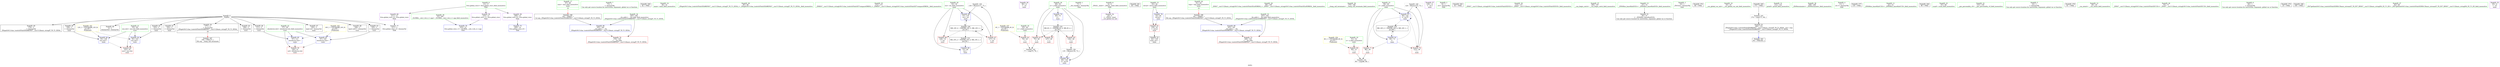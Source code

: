 digraph "SVFG" {
	label="SVFG";

	Node0x5585a27dd570 [shape=record,color=grey,label="{NodeID: 0\nNullPtr}"];
	Node0x5585a27dd570 -> Node0x5585a27f3540[style=solid];
	Node0x5585a27dd570 -> Node0x5585a27f3640[style=solid];
	Node0x5585a27dd570 -> Node0x5585a27f3710[style=solid];
	Node0x5585a27dd570 -> Node0x5585a27f37e0[style=solid];
	Node0x5585a27dd570 -> Node0x5585a27f38b0[style=solid];
	Node0x5585a27dd570 -> Node0x5585a27f3980[style=solid];
	Node0x5585a27dd570 -> Node0x5585a27f3a50[style=solid];
	Node0x5585a27dd570 -> Node0x5585a27f3b20[style=solid];
	Node0x5585a27dd570 -> Node0x5585a27f4c10[style=solid];
	Node0x5585a27dd570 -> Node0x5585a27f4ce0[style=solid];
	Node0x5585a27dd570 -> Node0x5585a27f4db0[style=solid];
	Node0x5585a27dd570 -> Node0x5585a27f64c0[style=solid];
	Node0x5585a27f6f80 [shape=record,color=blue,label="{NodeID: 90\n165\<--162\n__rhs.addr\<--__rhs\n_ZStgeIcSt11char_traitsIcESaIcEEbRKNSt7__cxx1112basic_stringIT_T0_T1_EESA_\n}"];
	Node0x5585a27f6f80 -> Node0x5585a27f61f0[style=dashed];
	Node0x5585a27ddc60 [shape=record,color=green,label="{NodeID: 7\n73\<--1\n\<--dummyObj\nCan only get source location for instruction, argument, global var or function.}"];
	Node0x5585a2808f80 [shape=record,color=black,label="{NodeID: 180\n82 = PHI()\n}"];
	Node0x5585a27f1d80 [shape=record,color=green,label="{NodeID: 14\n40\<--41\nmain\<--main_field_insensitive\n}"];
	Node0x5585a28096b0 [shape=record,color=black,label="{NodeID: 187\n194 = PHI(177, )\n0th arg __clang_call_terminate }"];
	Node0x5585a27f2360 [shape=record,color=green,label="{NodeID: 21\n55\<--56\nexn.slot\<--exn.slot_field_insensitive\nmain\n}"];
	Node0x5585a27f2360 -> Node0x5585a27f5de0[style=solid];
	Node0x5585a27f2360 -> Node0x5585a27f6900[style=solid];
	Node0x5585a27f2360 -> Node0x5585a27f6aa0[style=solid];
	Node0x5585a27f29a0 [shape=record,color=green,label="{NodeID: 28\n95\<--96\n_ZStgeIcSt11char_traitsIcESaIcEEbRKNSt7__cxx1112basic_stringIT_T0_T1_EESA_\<--_ZStgeIcSt11char_traitsIcESaIcEEbRKNSt7__cxx1112basic_stringIT_T0_T1_EESA__field_insensitive\n}"];
	Node0x5585a27f3040 [shape=record,color=green,label="{NodeID: 35\n172\<--173\n_ZNKSt7__cxx1112basic_stringIcSt11char_traitsIcESaIcEE7compareERKS4_\<--_ZNKSt7__cxx1112basic_stringIcSt11char_traitsIcESaIcEE7compareERKS4__field_insensitive\n}"];
	Node0x5585a27f3710 [shape=record,color=black,label="{NodeID: 42\n103\<--3\n\<--dummyVal\nmain\n}"];
	Node0x5585a27f3710 -> Node0x5585a27f6900[style=solid];
	Node0x5585a27f4ce0 [shape=record,color=black,label="{NodeID: 49\n176\<--3\n\<--dummyVal\n_ZStgeIcSt11char_traitsIcESaIcEEbRKNSt7__cxx1112basic_stringIT_T0_T1_EESA_\n}"];
	Node0x5585a27fa1f0 [shape=record,color=grey,label="{NodeID: 139\n118 = Binary(117, 73, )\n}"];
	Node0x5585a27fa1f0 -> Node0x5585a27f6c40[style=solid];
	Node0x5585a27f52c0 [shape=record,color=purple,label="{NodeID: 56\n80\<--8\n\<--.str\nmain\n}"];
	Node0x5585a27f5900 [shape=record,color=red,label="{NodeID: 63\n75\<--49\n\<--x\nmain\n}"];
	Node0x5585a27f5900 -> Node0x5585a27fa670[style=solid];
	Node0x5585a2801530 [shape=record,color=black,label="{NodeID: 153\nMR_10V_2 = PHI(MR_10V_4, MR_10V_1, )\npts\{54 \}\n}"];
	Node0x5585a2801530 -> Node0x5585a27f6760[style=dashed];
	Node0x5585a27f5eb0 [shape=record,color=red,label="{NodeID: 70\n144\<--57\nsel\<--ehselector.slot\nmain\n}"];
	Node0x5585a27f64c0 [shape=record,color=blue, style = dotted,label="{NodeID: 77\n211\<--3\nllvm.global_ctors_2\<--dummyVal\nGlob }"];
	Node0x5585a27f6aa0 [shape=record,color=blue,label="{NodeID: 84\n55\<--109\nexn.slot\<--\nmain\n}"];
	Node0x5585a27f6aa0 -> Node0x5585a27f5de0[style=dashed];
	Node0x5585a27de5d0 [shape=record,color=green,label="{NodeID: 1\n7\<--1\n__dso_handle\<--dummyObj\nGlob }"];
	Node0x5585a27dde70 [shape=record,color=green,label="{NodeID: 8\n4\<--6\n_ZStL8__ioinit\<--_ZStL8__ioinit_field_insensitive\nGlob }"];
	Node0x5585a27dde70 -> Node0x5585a27f5120[style=solid];
	Node0x5585a2809080 [shape=record,color=black,label="{NodeID: 181\n85 = PHI()\n}"];
	Node0x5585a27f1e80 [shape=record,color=green,label="{NodeID: 15\n43\<--44\nretval\<--retval_field_insensitive\nmain\n}"];
	Node0x5585a27f1e80 -> Node0x5585a27f5760[style=solid];
	Node0x5585a27f1e80 -> Node0x5585a27f65c0[style=solid];
	Node0x5585a2809870 [shape=record,color=black,label="{NodeID: 188\n161 = PHI(61, )\n0th arg _ZStgeIcSt11char_traitsIcESaIcEEbRKNSt7__cxx1112basic_stringIT_T0_T1_EESA_ }"];
	Node0x5585a2809870 -> Node0x5585a27f6eb0[style=solid];
	Node0x5585a27f2430 [shape=record,color=green,label="{NodeID: 22\n57\<--58\nehselector.slot\<--ehselector.slot_field_insensitive\nmain\n}"];
	Node0x5585a27f2430 -> Node0x5585a27f5eb0[style=solid];
	Node0x5585a27f2430 -> Node0x5585a27f69d0[style=solid];
	Node0x5585a27f2430 -> Node0x5585a27f6b70[style=solid];
	Node0x5585a27f2aa0 [shape=record,color=green,label="{NodeID: 29\n99\<--100\n_ZNSt7__cxx1112basic_stringIcSt11char_traitsIcESaIcEEaSERKS4_\<--_ZNSt7__cxx1112basic_stringIcSt11char_traitsIcESaIcEEaSERKS4__field_insensitive\n}"];
	Node0x5585a27f3140 [shape=record,color=green,label="{NodeID: 36\n179\<--180\n__clang_call_terminate\<--__clang_call_terminate_field_insensitive\n}"];
	Node0x5585a27f37e0 [shape=record,color=black,label="{NodeID: 43\n105\<--3\n\<--dummyVal\nmain\n}"];
	Node0x5585a27f37e0 -> Node0x5585a27f69d0[style=solid];
	Node0x5585a27f4db0 [shape=record,color=black,label="{NodeID: 50\n177\<--3\n\<--dummyVal\n_ZStgeIcSt11char_traitsIcESaIcEEbRKNSt7__cxx1112basic_stringIT_T0_T1_EESA_\n|{<s0>18}}"];
	Node0x5585a27f4db0:s0 -> Node0x5585a28096b0[style=solid,color=red];
	Node0x5585a27fa370 [shape=record,color=grey,label="{NodeID: 140\n124 = Binary(123, 73, )\n}"];
	Node0x5585a27fa370 -> Node0x5585a27f6d10[style=solid];
	Node0x5585a27f5390 [shape=record,color=purple,label="{NodeID: 57\n129\<--11\n\<--.str.1\nmain\n}"];
	Node0x5585a27f59d0 [shape=record,color=red,label="{NodeID: 64\n127\<--49\n\<--x\nmain\n}"];
	Node0x5585a2801a30 [shape=record,color=black,label="{NodeID: 154\nMR_16V_2 = PHI(MR_16V_4, MR_16V_1, )\npts\{60 \}\n}"];
	Node0x5585a2801a30 -> Node0x5585a27f6830[style=dashed];
	Node0x5585a27f5f80 [shape=record,color=red,label="{NodeID: 71\n88\<--59\n\<--i\nmain\n}"];
	Node0x5585a27f5f80 -> Node0x5585a27fa4f0[style=solid];
	Node0x5585a2803170 [shape=record,color=yellow,style=double,label="{NodeID: 161\n12V_1 = ENCHI(MR_12V_0)\npts\{56 \}\nFun[main]}"];
	Node0x5585a2803170 -> Node0x5585a27f6900[style=dashed];
	Node0x5585a2803170 -> Node0x5585a27f6aa0[style=dashed];
	Node0x5585a27f65c0 [shape=record,color=blue,label="{NodeID: 78\n43\<--64\nretval\<--\nmain\n}"];
	Node0x5585a27f65c0 -> Node0x5585a27f5760[style=dashed];
	Node0x5585a27f6b70 [shape=record,color=blue,label="{NodeID: 85\n57\<--111\nehselector.slot\<--\nmain\n}"];
	Node0x5585a27f6b70 -> Node0x5585a27f5eb0[style=dashed];
	Node0x5585a27deec0 [shape=record,color=green,label="{NodeID: 2\n8\<--1\n.str\<--dummyObj\nGlob }"];
	Node0x5585a27ddf00 [shape=record,color=green,label="{NodeID: 9\n13\<--17\nllvm.global_ctors\<--llvm.global_ctors_field_insensitive\nGlob }"];
	Node0x5585a27ddf00 -> Node0x5585a27f5460[style=solid];
	Node0x5585a27ddf00 -> Node0x5585a27f5560[style=solid];
	Node0x5585a27ddf00 -> Node0x5585a27f5660[style=solid];
	Node0x5585a2809180 [shape=record,color=black,label="{NodeID: 182\n93 = PHI()\n}"];
	Node0x5585a27f1f50 [shape=record,color=green,label="{NodeID: 16\n45\<--46\nt\<--t_field_insensitive\nmain\n}"];
	Node0x5585a27f1f50 -> Node0x5585a27f5830[style=solid];
	Node0x5585a280bba0 [shape=record,color=black,label="{NodeID: 189\n162 = PHI(47, )\n1st arg _ZStgeIcSt11char_traitsIcESaIcEEbRKNSt7__cxx1112basic_stringIT_T0_T1_EESA_ }"];
	Node0x5585a280bba0 -> Node0x5585a27f6f80[style=solid];
	Node0x5585a27f2500 [shape=record,color=green,label="{NodeID: 23\n59\<--60\ni\<--i_field_insensitive\nmain\n}"];
	Node0x5585a27f2500 -> Node0x5585a27f5f80[style=solid];
	Node0x5585a27f2500 -> Node0x5585a27f6050[style=solid];
	Node0x5585a27f2500 -> Node0x5585a27f6830[style=solid];
	Node0x5585a27f2500 -> Node0x5585a27f6d10[style=solid];
	Node0x5585a27f2ba0 [shape=record,color=green,label="{NodeID: 30\n114\<--115\n_ZNSt7__cxx1112basic_stringIcSt11char_traitsIcESaIcEED1Ev\<--_ZNSt7__cxx1112basic_stringIcSt11char_traitsIcESaIcEED1Ev_field_insensitive\n}"];
	Node0x5585a27f3240 [shape=record,color=green,label="{NodeID: 37\n196\<--197\n__cxa_begin_catch\<--__cxa_begin_catch_field_insensitive\n}"];
	Node0x5585a27f38b0 [shape=record,color=black,label="{NodeID: 44\n108\<--3\n\<--dummyVal\nmain\n}"];
	Node0x5585a27f4e80 [shape=record,color=black,label="{NodeID: 51\n26\<--27\n\<--_ZNSt8ios_base4InitD1Ev\nCan only get source location for instruction, argument, global var or function.}"];
	Node0x5585a27fa4f0 [shape=record,color=grey,label="{NodeID: 141\n90 = cmp(88, 89, )\n}"];
	Node0x5585a27f5460 [shape=record,color=purple,label="{NodeID: 58\n209\<--13\nllvm.global_ctors_0\<--llvm.global_ctors\nGlob }"];
	Node0x5585a27f5460 -> Node0x5585a27f62c0[style=solid];
	Node0x5585a27f5aa0 [shape=record,color=red,label="{NodeID: 65\n134\<--49\n\<--x\nmain\n}"];
	Node0x5585a27f5aa0 -> Node0x5585a27fa070[style=solid];
	Node0x5585a27f6050 [shape=record,color=red,label="{NodeID: 72\n123\<--59\n\<--i\nmain\n}"];
	Node0x5585a27f6050 -> Node0x5585a27fa370[style=solid];
	Node0x5585a2803250 [shape=record,color=yellow,style=double,label="{NodeID: 162\n14V_1 = ENCHI(MR_14V_0)\npts\{58 \}\nFun[main]}"];
	Node0x5585a2803250 -> Node0x5585a27f69d0[style=dashed];
	Node0x5585a2803250 -> Node0x5585a27f6b70[style=dashed];
	Node0x5585a27f6690 [shape=record,color=blue,label="{NodeID: 79\n49\<--73\nx\<--\nmain\n}"];
	Node0x5585a27f6690 -> Node0x5585a2801030[style=dashed];
	Node0x5585a27f6c40 [shape=record,color=blue,label="{NodeID: 86\n53\<--118\nres\<--inc\nmain\n}"];
	Node0x5585a27f6c40 -> Node0x5585a27fe830[style=dashed];
	Node0x5585a27dd710 [shape=record,color=green,label="{NodeID: 3\n10\<--1\n_ZSt3cin\<--dummyObj\nGlob }"];
	Node0x5585a2809d70 [shape=record,color=black,label="{NodeID: 176\n66 = PHI()\n}"];
	Node0x5585a27ddfc0 [shape=record,color=green,label="{NodeID: 10\n18\<--19\n__cxx_global_var_init\<--__cxx_global_var_init_field_insensitive\n}"];
	Node0x5585a2809280 [shape=record,color=black,label="{NodeID: 183\n94 = PHI(160, )\n}"];
	Node0x5585a27f2020 [shape=record,color=green,label="{NodeID: 17\n47\<--48\nmax\<--max_field_insensitive\nmain\n|{<s0>10}}"];
	Node0x5585a27f2020:s0 -> Node0x5585a280bba0[style=solid,color=red];
	Node0x5585a27f25d0 [shape=record,color=green,label="{NodeID: 24\n61\<--62\ntmp\<--tmp_field_insensitive\nmain\n|{<s0>10}}"];
	Node0x5585a27f25d0:s0 -> Node0x5585a2809870[style=solid,color=red];
	Node0x5585a27f2ca0 [shape=record,color=green,label="{NodeID: 31\n131\<--132\nprintf\<--printf_field_insensitive\n}"];
	Node0x5585a27f3340 [shape=record,color=green,label="{NodeID: 38\n199\<--200\n_ZSt9terminatev\<--_ZSt9terminatev_field_insensitive\n}"];
	Node0x5585a27f3980 [shape=record,color=black,label="{NodeID: 45\n109\<--3\n\<--dummyVal\nmain\n}"];
	Node0x5585a27f3980 -> Node0x5585a27f6aa0[style=solid];
	Node0x5585a27f4f80 [shape=record,color=black,label="{NodeID: 52\n42\<--139\nmain_ret\<--\nmain\n}"];
	Node0x5585a27fa670 [shape=record,color=grey,label="{NodeID: 142\n77 = cmp(75, 76, )\n}"];
	Node0x5585a27f5560 [shape=record,color=purple,label="{NodeID: 59\n210\<--13\nllvm.global_ctors_1\<--llvm.global_ctors\nGlob }"];
	Node0x5585a27f5560 -> Node0x5585a27f63c0[style=solid];
	Node0x5585a27f5b70 [shape=record,color=red,label="{NodeID: 66\n89\<--51\n\<--n\nmain\n}"];
	Node0x5585a27f5b70 -> Node0x5585a27fa4f0[style=solid];
	Node0x5585a27f6120 [shape=record,color=red,label="{NodeID: 73\n169\<--163\n\<--__lhs.addr\n_ZStgeIcSt11char_traitsIcESaIcEEbRKNSt7__cxx1112basic_stringIT_T0_T1_EESA_\n}"];
	Node0x5585a27f6760 [shape=record,color=blue,label="{NodeID: 80\n53\<--64\nres\<--\nmain\n}"];
	Node0x5585a27f6760 -> Node0x5585a27fe830[style=dashed];
	Node0x5585a27f6d10 [shape=record,color=blue,label="{NodeID: 87\n59\<--124\ni\<--inc15\nmain\n}"];
	Node0x5585a27f6d10 -> Node0x5585a27f5f80[style=dashed];
	Node0x5585a27f6d10 -> Node0x5585a27f6050[style=dashed];
	Node0x5585a27f6d10 -> Node0x5585a27f6d10[style=dashed];
	Node0x5585a27f6d10 -> Node0x5585a2801a30[style=dashed];
	Node0x5585a27dd7a0 [shape=record,color=green,label="{NodeID: 4\n11\<--1\n.str.1\<--dummyObj\nGlob }"];
	Node0x5585a2809ca0 [shape=record,color=black,label="{NodeID: 177\n130 = PHI()\n}"];
	Node0x5585a27de080 [shape=record,color=green,label="{NodeID: 11\n22\<--23\n_ZNSt8ios_base4InitC1Ev\<--_ZNSt8ios_base4InitC1Ev_field_insensitive\n}"];
	Node0x5585a28093e0 [shape=record,color=black,label="{NodeID: 184\n98 = PHI()\n}"];
	Node0x5585a27f20f0 [shape=record,color=green,label="{NodeID: 18\n49\<--50\nx\<--x_field_insensitive\nmain\n}"];
	Node0x5585a27f20f0 -> Node0x5585a27f5900[style=solid];
	Node0x5585a27f20f0 -> Node0x5585a27f59d0[style=solid];
	Node0x5585a27f20f0 -> Node0x5585a27f5aa0[style=solid];
	Node0x5585a27f20f0 -> Node0x5585a27f6690[style=solid];
	Node0x5585a27f20f0 -> Node0x5585a27f6de0[style=solid];
	Node0x5585a27f26a0 [shape=record,color=green,label="{NodeID: 25\n67\<--68\nscanf\<--scanf_field_insensitive\n}"];
	Node0x5585a27f2da0 [shape=record,color=green,label="{NodeID: 32\n153\<--154\n__gxx_personality_v0\<--__gxx_personality_v0_field_insensitive\n}"];
	Node0x5585a27f3440 [shape=record,color=green,label="{NodeID: 39\n15\<--205\n_GLOBAL__sub_I_lch_2_1.cpp\<--_GLOBAL__sub_I_lch_2_1.cpp_field_insensitive\n}"];
	Node0x5585a27f3440 -> Node0x5585a27f63c0[style=solid];
	Node0x5585a27f3a50 [shape=record,color=black,label="{NodeID: 46\n111\<--3\n\<--dummyVal\nmain\n}"];
	Node0x5585a27f3a50 -> Node0x5585a27f6b70[style=solid];
	Node0x5585a27f5050 [shape=record,color=black,label="{NodeID: 53\n160\<--174\n_ZStgeIcSt11char_traitsIcESaIcEEbRKNSt7__cxx1112basic_stringIT_T0_T1_EESA__ret\<--cmp\n_ZStgeIcSt11char_traitsIcESaIcEEbRKNSt7__cxx1112basic_stringIT_T0_T1_EESA_\n|{<s0>10}}"];
	Node0x5585a27f5050:s0 -> Node0x5585a2809280[style=solid,color=blue];
	Node0x5585a27fa7f0 [shape=record,color=grey,label="{NodeID: 143\n174 = cmp(171, 64, )\n}"];
	Node0x5585a27fa7f0 -> Node0x5585a27f5050[style=solid];
	Node0x5585a27f5660 [shape=record,color=purple,label="{NodeID: 60\n211\<--13\nllvm.global_ctors_2\<--llvm.global_ctors\nGlob }"];
	Node0x5585a27f5660 -> Node0x5585a27f64c0[style=solid];
	Node0x5585a27f5c40 [shape=record,color=red,label="{NodeID: 67\n117\<--53\n\<--res\nmain\n}"];
	Node0x5585a27f5c40 -> Node0x5585a27fa1f0[style=solid];
	Node0x5585a26a3b10 [shape=record,color=yellow,style=double,label="{NodeID: 157\n4V_1 = ENCHI(MR_4V_0)\npts\{46 \}\nFun[main]}"];
	Node0x5585a26a3b10 -> Node0x5585a27f5830[style=dashed];
	Node0x5585a27f61f0 [shape=record,color=red,label="{NodeID: 74\n170\<--165\n\<--__rhs.addr\n_ZStgeIcSt11char_traitsIcESaIcEEbRKNSt7__cxx1112basic_stringIT_T0_T1_EESA_\n}"];
	Node0x5585a27f6830 [shape=record,color=blue,label="{NodeID: 81\n59\<--73\ni\<--\nmain\n}"];
	Node0x5585a27f6830 -> Node0x5585a27f5f80[style=dashed];
	Node0x5585a27f6830 -> Node0x5585a27f6050[style=dashed];
	Node0x5585a27f6830 -> Node0x5585a27f6d10[style=dashed];
	Node0x5585a27f6830 -> Node0x5585a2801a30[style=dashed];
	Node0x5585a27f6de0 [shape=record,color=blue,label="{NodeID: 88\n49\<--135\nx\<--inc19\nmain\n}"];
	Node0x5585a27f6de0 -> Node0x5585a2801030[style=dashed];
	Node0x5585a27ddb40 [shape=record,color=green,label="{NodeID: 5\n14\<--1\n\<--dummyObj\nCan only get source location for instruction, argument, global var or function.}"];
	Node0x5585a2808d80 [shape=record,color=black,label="{NodeID: 178\n81 = PHI()\n}"];
	Node0x5585a27de140 [shape=record,color=green,label="{NodeID: 12\n28\<--29\n__cxa_atexit\<--__cxa_atexit_field_insensitive\n}"];
	Node0x5585a28094b0 [shape=record,color=black,label="{NodeID: 185\n171 = PHI()\n}"];
	Node0x5585a28094b0 -> Node0x5585a27fa7f0[style=solid];
	Node0x5585a27f21c0 [shape=record,color=green,label="{NodeID: 19\n51\<--52\nn\<--n_field_insensitive\nmain\n}"];
	Node0x5585a27f21c0 -> Node0x5585a27f5b70[style=solid];
	Node0x5585a27f27a0 [shape=record,color=green,label="{NodeID: 26\n70\<--71\n_ZNSt7__cxx1112basic_stringIcSt11char_traitsIcESaIcEEC1Ev\<--_ZNSt7__cxx1112basic_stringIcSt11char_traitsIcESaIcEEC1Ev_field_insensitive\n}"];
	Node0x5585a27f2ea0 [shape=record,color=green,label="{NodeID: 33\n163\<--164\n__lhs.addr\<--__lhs.addr_field_insensitive\n_ZStgeIcSt11char_traitsIcESaIcEEbRKNSt7__cxx1112basic_stringIT_T0_T1_EESA_\n}"];
	Node0x5585a27f2ea0 -> Node0x5585a27f6120[style=solid];
	Node0x5585a27f2ea0 -> Node0x5585a27f6eb0[style=solid];
	Node0x5585a27f3540 [shape=record,color=black,label="{NodeID: 40\n2\<--3\ndummyVal\<--dummyVal\n}"];
	Node0x5585a27f3b20 [shape=record,color=black,label="{NodeID: 47\n145\<--3\nlpad.val\<--dummyVal\nmain\n}"];
	Node0x5585a27f5120 [shape=record,color=purple,label="{NodeID: 54\n24\<--4\n\<--_ZStL8__ioinit\n__cxx_global_var_init\n}"];
	Node0x5585a27fe830 [shape=record,color=black,label="{NodeID: 144\nMR_10V_4 = PHI(MR_10V_5, MR_10V_3, )\npts\{54 \}\n}"];
	Node0x5585a27fe830 -> Node0x5585a27f5c40[style=dashed];
	Node0x5585a27fe830 -> Node0x5585a27f5d10[style=dashed];
	Node0x5585a27fe830 -> Node0x5585a27f6c40[style=dashed];
	Node0x5585a27fe830 -> Node0x5585a27fe830[style=dashed];
	Node0x5585a27fe830 -> Node0x5585a2801530[style=dashed];
	Node0x5585a27f5760 [shape=record,color=red,label="{NodeID: 61\n139\<--43\n\<--retval\nmain\n}"];
	Node0x5585a27f5760 -> Node0x5585a27f4f80[style=solid];
	Node0x5585a27f5d10 [shape=record,color=red,label="{NodeID: 68\n128\<--53\n\<--res\nmain\n}"];
	Node0x5585a27f62c0 [shape=record,color=blue,label="{NodeID: 75\n209\<--14\nllvm.global_ctors_0\<--\nGlob }"];
	Node0x5585a27f6900 [shape=record,color=blue,label="{NodeID: 82\n55\<--103\nexn.slot\<--\nmain\n}"];
	Node0x5585a27f6900 -> Node0x5585a27f5de0[style=dashed];
	Node0x5585a27f6eb0 [shape=record,color=blue,label="{NodeID: 89\n163\<--161\n__lhs.addr\<--__lhs\n_ZStgeIcSt11char_traitsIcESaIcEEbRKNSt7__cxx1112basic_stringIT_T0_T1_EESA_\n}"];
	Node0x5585a27f6eb0 -> Node0x5585a27f6120[style=dashed];
	Node0x5585a27ddbd0 [shape=record,color=green,label="{NodeID: 6\n64\<--1\n\<--dummyObj\nCan only get source location for instruction, argument, global var or function.}"];
	Node0x5585a2808e80 [shape=record,color=black,label="{NodeID: 179\n25 = PHI()\n}"];
	Node0x5585a27f1c80 [shape=record,color=green,label="{NodeID: 13\n27\<--33\n_ZNSt8ios_base4InitD1Ev\<--_ZNSt8ios_base4InitD1Ev_field_insensitive\n}"];
	Node0x5585a27f1c80 -> Node0x5585a27f4e80[style=solid];
	Node0x5585a28095e0 [shape=record,color=black,label="{NodeID: 186\n195 = PHI()\n}"];
	Node0x5585a27f2290 [shape=record,color=green,label="{NodeID: 20\n53\<--54\nres\<--res_field_insensitive\nmain\n}"];
	Node0x5585a27f2290 -> Node0x5585a27f5c40[style=solid];
	Node0x5585a27f2290 -> Node0x5585a27f5d10[style=solid];
	Node0x5585a27f2290 -> Node0x5585a27f6760[style=solid];
	Node0x5585a27f2290 -> Node0x5585a27f6c40[style=solid];
	Node0x5585a27f28a0 [shape=record,color=green,label="{NodeID: 27\n83\<--84\n_ZSt7getlineIcSt11char_traitsIcESaIcEERSt13basic_istreamIT_T0_ES7_RNSt7__cxx1112basic_stringIS4_S5_T1_EE\<--_ZSt7getlineIcSt11char_traitsIcESaIcEERSt13basic_istreamIT_T0_ES7_RNSt7__cxx1112basic_stringIS4_S5_T1_EE_field_insensitive\n}"];
	Node0x5585a27f2f70 [shape=record,color=green,label="{NodeID: 34\n165\<--166\n__rhs.addr\<--__rhs.addr_field_insensitive\n_ZStgeIcSt11char_traitsIcESaIcEEbRKNSt7__cxx1112basic_stringIT_T0_T1_EESA_\n}"];
	Node0x5585a27f2f70 -> Node0x5585a27f61f0[style=solid];
	Node0x5585a27f2f70 -> Node0x5585a27f6f80[style=solid];
	Node0x5585a27f3640 [shape=record,color=black,label="{NodeID: 41\n102\<--3\n\<--dummyVal\nmain\n}"];
	Node0x5585a27f4c10 [shape=record,color=black,label="{NodeID: 48\n146\<--3\nlpad.val21\<--dummyVal\nmain\n}"];
	Node0x5585a27fa070 [shape=record,color=grey,label="{NodeID: 138\n135 = Binary(134, 73, )\n}"];
	Node0x5585a27fa070 -> Node0x5585a27f6de0[style=solid];
	Node0x5585a27f51f0 [shape=record,color=purple,label="{NodeID: 55\n65\<--8\n\<--.str\nmain\n}"];
	Node0x5585a27f5830 [shape=record,color=red,label="{NodeID: 62\n76\<--45\n\<--t\nmain\n}"];
	Node0x5585a27f5830 -> Node0x5585a27fa670[style=solid];
	Node0x5585a2801030 [shape=record,color=black,label="{NodeID: 152\nMR_6V_3 = PHI(MR_6V_4, MR_6V_2, )\npts\{50 \}\n}"];
	Node0x5585a2801030 -> Node0x5585a27f5900[style=dashed];
	Node0x5585a2801030 -> Node0x5585a27f59d0[style=dashed];
	Node0x5585a2801030 -> Node0x5585a27f5aa0[style=dashed];
	Node0x5585a2801030 -> Node0x5585a27f6de0[style=dashed];
	Node0x5585a27f5de0 [shape=record,color=red,label="{NodeID: 69\n143\<--55\nexn\<--exn.slot\nmain\n}"];
	Node0x5585a2802fb0 [shape=record,color=yellow,style=double,label="{NodeID: 159\n8V_1 = ENCHI(MR_8V_0)\npts\{52 \}\nFun[main]}"];
	Node0x5585a2802fb0 -> Node0x5585a27f5b70[style=dashed];
	Node0x5585a27f63c0 [shape=record,color=blue,label="{NodeID: 76\n210\<--15\nllvm.global_ctors_1\<--_GLOBAL__sub_I_lch_2_1.cpp\nGlob }"];
	Node0x5585a27f69d0 [shape=record,color=blue,label="{NodeID: 83\n57\<--105\nehselector.slot\<--\nmain\n}"];
	Node0x5585a27f69d0 -> Node0x5585a27f5eb0[style=dashed];
}
